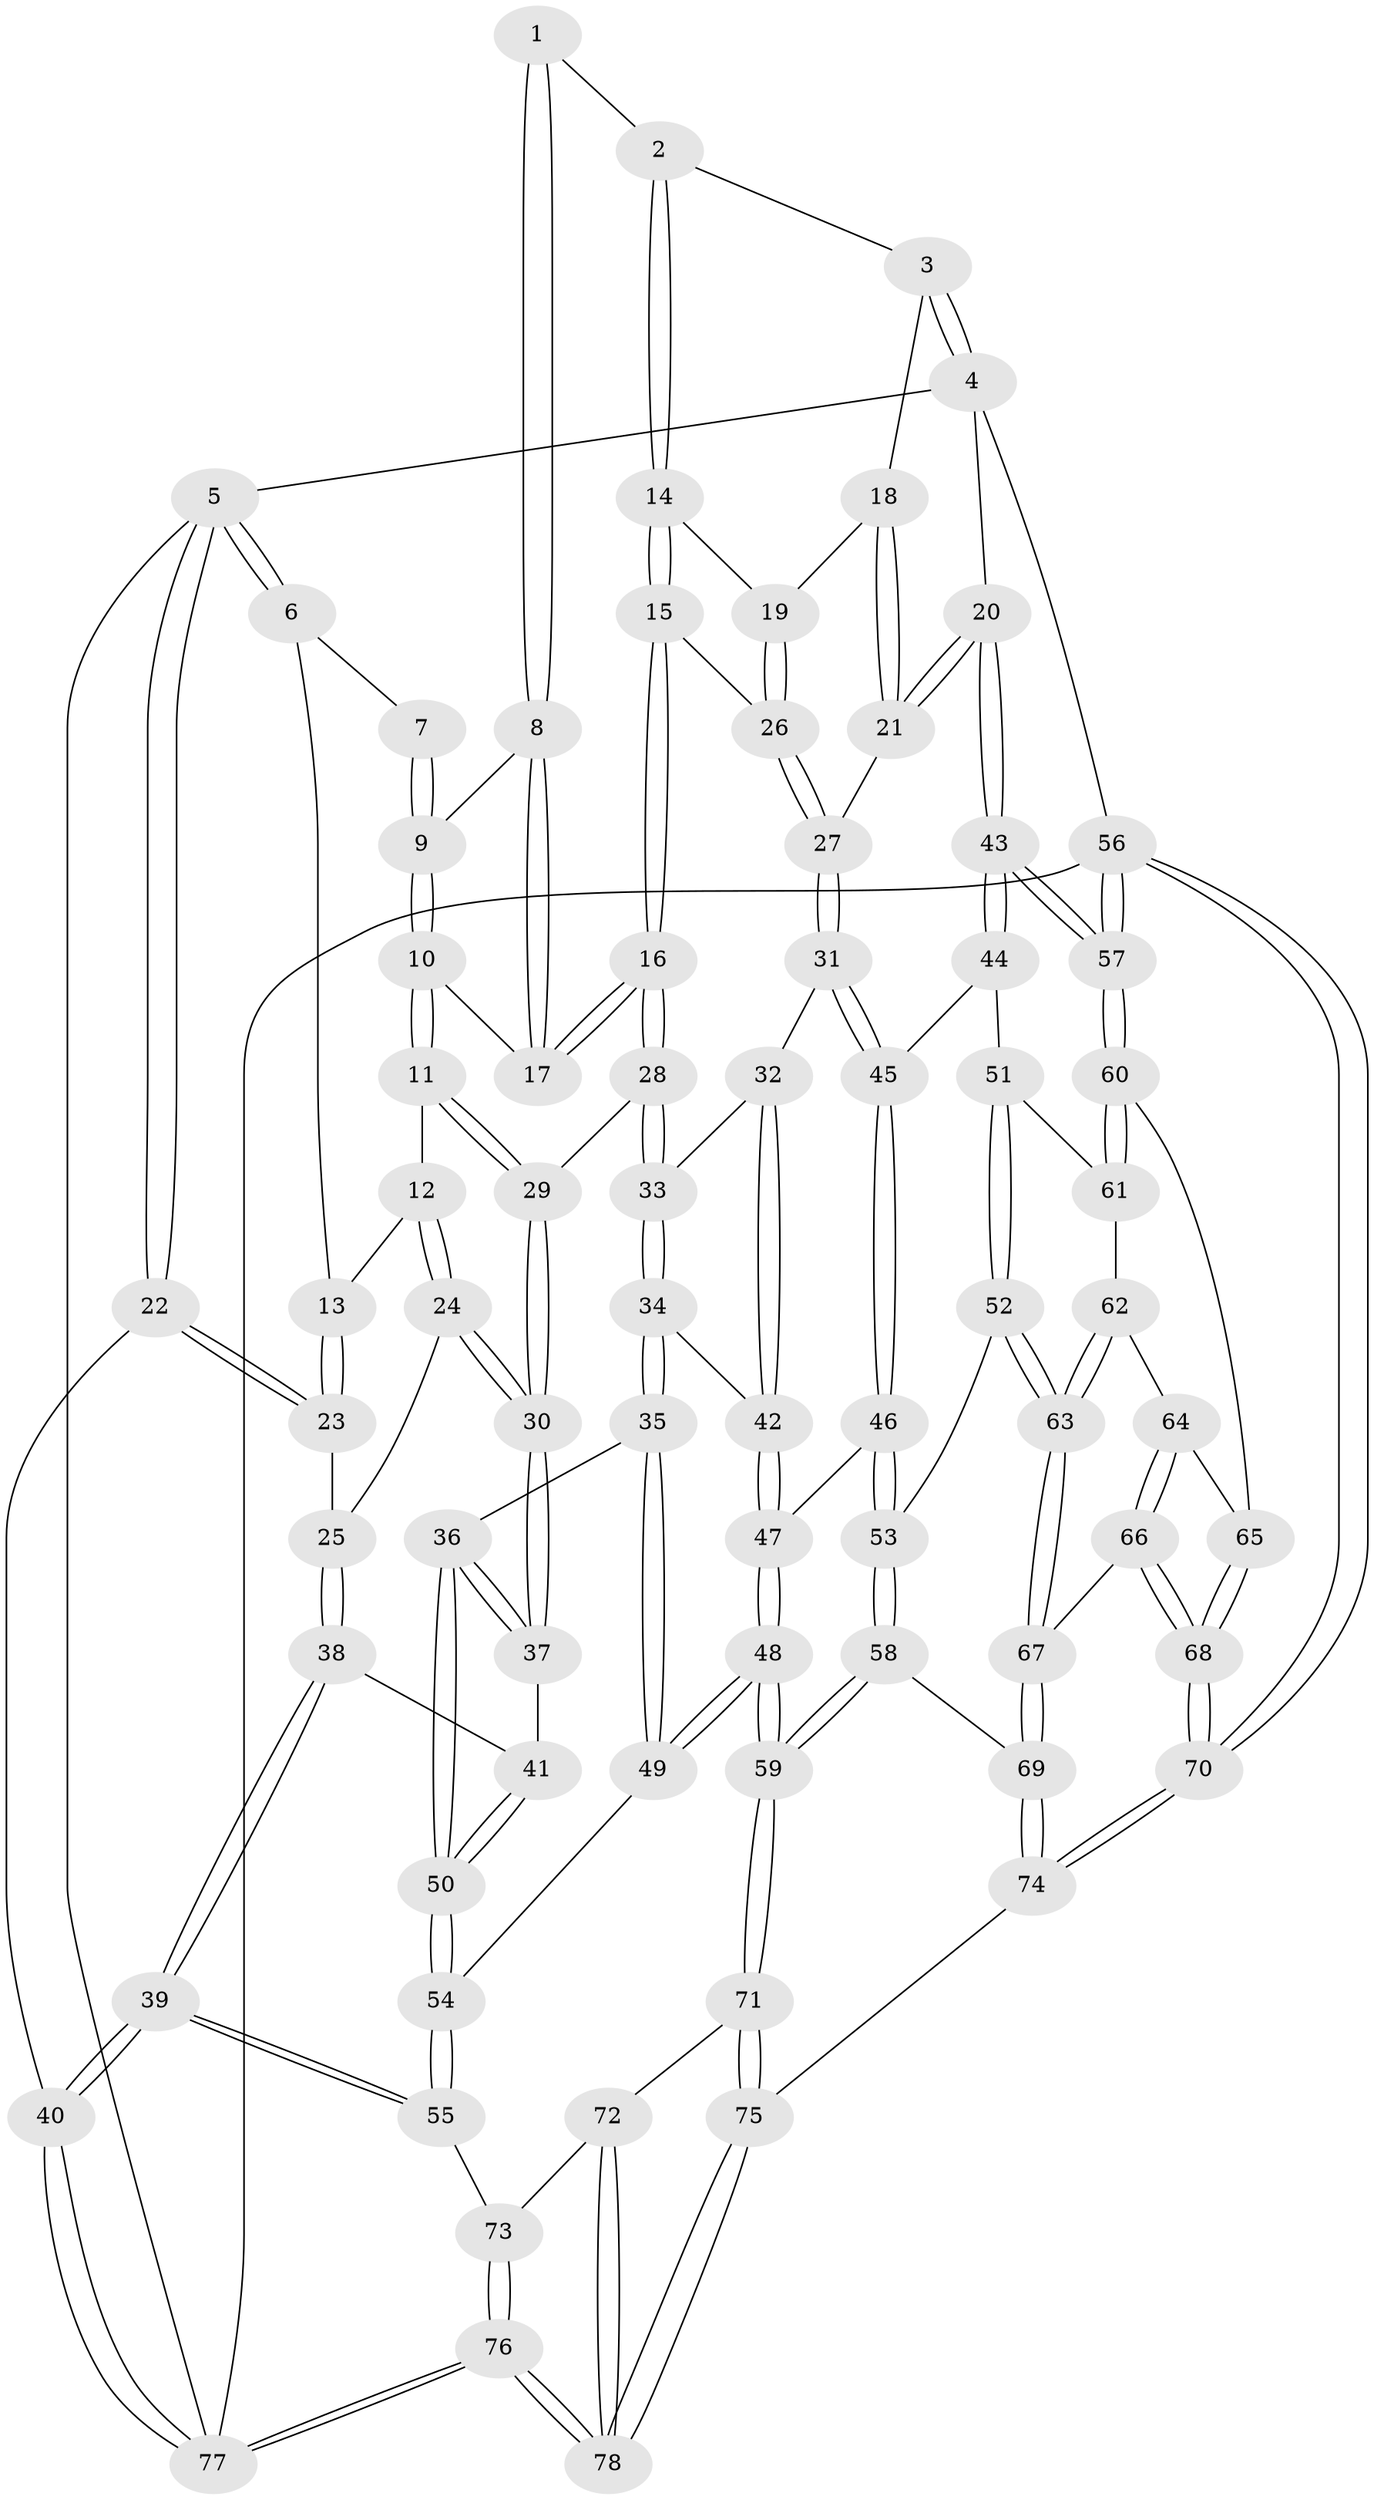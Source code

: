 // coarse degree distribution, {3: 0.1282051282051282, 8: 0.02564102564102564, 4: 0.3076923076923077, 6: 0.07692307692307693, 5: 0.41025641025641024, 2: 0.02564102564102564, 7: 0.02564102564102564}
// Generated by graph-tools (version 1.1) at 2025/21/03/04/25 18:21:34]
// undirected, 78 vertices, 192 edges
graph export_dot {
graph [start="1"]
  node [color=gray90,style=filled];
  1 [pos="+0.4174124026116986+0"];
  2 [pos="+0.6180729846130725+0"];
  3 [pos="+1+0"];
  4 [pos="+1+0"];
  5 [pos="+0+0"];
  6 [pos="+0.136818512902656+0"];
  7 [pos="+0.1780689341640926+0"];
  8 [pos="+0.36922460811598373+0.06601664677319886"];
  9 [pos="+0.25881226117575445+0.042437007903381424"];
  10 [pos="+0.22031625401730062+0.15375990381012822"];
  11 [pos="+0.2183435973168963+0.1564860489259923"];
  12 [pos="+0.1161328519901382+0.11171703967643219"];
  13 [pos="+0.10514137041667193+0.10532901824001169"];
  14 [pos="+0.630454192250192+0"];
  15 [pos="+0.5012388136502446+0.18030017963992925"];
  16 [pos="+0.4765844162062682+0.20888249479668003"];
  17 [pos="+0.3717331296040923+0.0765880388502496"];
  18 [pos="+0.8926557351528761+0.0652396431598197"];
  19 [pos="+0.7628811331364803+0.11186199321808109"];
  20 [pos="+1+0.17630463858439674"];
  21 [pos="+0.9927810636972295+0.1910976050107371"];
  22 [pos="+0+0.19984944823315792"];
  23 [pos="+0+0.2004556376879048"];
  24 [pos="+0.11683105545363287+0.3177307334597868"];
  25 [pos="+0.0998685761845491+0.32047731740909047"];
  26 [pos="+0.7701814338298216+0.20221781225565094"];
  27 [pos="+0.8033040277422412+0.30198346432500833"];
  28 [pos="+0.4674907138967756+0.241722943658056"];
  29 [pos="+0.26836969281176687+0.27076791489611735"];
  30 [pos="+0.23825501096341492+0.31385286552196706"];
  31 [pos="+0.8012419714367995+0.30996735573811124"];
  32 [pos="+0.6125284291690781+0.32945212811417107"];
  33 [pos="+0.49039314581951093+0.2813662540901786"];
  34 [pos="+0.4632816536227627+0.4035560993798148"];
  35 [pos="+0.4374012743645845+0.4896559905347823"];
  36 [pos="+0.27806692780244047+0.4473494975023444"];
  37 [pos="+0.24088147291682363+0.3346380150453672"];
  38 [pos="+0.04355713267279561+0.4714619730347733"];
  39 [pos="+0+0.6234622990819181"];
  40 [pos="+0+0.6254132874981579"];
  41 [pos="+0.11530277169130679+0.4727825466473849"];
  42 [pos="+0.613742360154176+0.4540331311008275"];
  43 [pos="+1+0.48628403663751046"];
  44 [pos="+0.9384672021259647+0.42160423873689223"];
  45 [pos="+0.8248098822501524+0.3732418852532918"];
  46 [pos="+0.7706702749113211+0.49122699338648745"];
  47 [pos="+0.618365547896139+0.4865348738864958"];
  48 [pos="+0.5033295100570813+0.6000825829100436"];
  49 [pos="+0.47138994978859705+0.5695143095370547"];
  50 [pos="+0.22756110609833574+0.5248116806402352"];
  51 [pos="+0.8935285324230184+0.5941908967953111"];
  52 [pos="+0.8063733360517029+0.6089955340238162"];
  53 [pos="+0.7791691655980169+0.5997573830932591"];
  54 [pos="+0.22138276894778885+0.6298455292741508"];
  55 [pos="+0.17611771076976035+0.7060889257931044"];
  56 [pos="+1+1"];
  57 [pos="+1+0.5186451368302679"];
  58 [pos="+0.6607768934843767+0.710545565032641"];
  59 [pos="+0.5564823528313309+0.7467860643485078"];
  60 [pos="+1+0.5663268048175306"];
  61 [pos="+0.9004471192861586+0.5954171136204144"];
  62 [pos="+0.9323717536829257+0.6606447104895032"];
  63 [pos="+0.8850135548672319+0.7139722443475401"];
  64 [pos="+0.981988028150262+0.6652216229472813"];
  65 [pos="+0.9831016637350641+0.6650469692471288"];
  66 [pos="+0.8985421228520512+0.7278222648020792"];
  67 [pos="+0.8880827008842276+0.7233630414245008"];
  68 [pos="+0.9617560758111873+0.7703103076144464"];
  69 [pos="+0.8211943873769251+0.7946066915743873"];
  70 [pos="+1+1"];
  71 [pos="+0.5429220439819172+0.7784435143914008"];
  72 [pos="+0.41203729539398704+0.7902382957362935"];
  73 [pos="+0.20295235102342044+0.7495696521184602"];
  74 [pos="+0.9884708814757177+1"];
  75 [pos="+0.6125213088700598+1"];
  76 [pos="+0.10429714302184502+1"];
  77 [pos="+0+1"];
  78 [pos="+0.10943720805029993+1"];
  1 -- 2;
  1 -- 8;
  1 -- 8;
  2 -- 3;
  2 -- 14;
  2 -- 14;
  3 -- 4;
  3 -- 4;
  3 -- 18;
  4 -- 5;
  4 -- 20;
  4 -- 56;
  5 -- 6;
  5 -- 6;
  5 -- 22;
  5 -- 22;
  5 -- 77;
  6 -- 7;
  6 -- 13;
  7 -- 9;
  7 -- 9;
  8 -- 9;
  8 -- 17;
  8 -- 17;
  9 -- 10;
  9 -- 10;
  10 -- 11;
  10 -- 11;
  10 -- 17;
  11 -- 12;
  11 -- 29;
  11 -- 29;
  12 -- 13;
  12 -- 24;
  12 -- 24;
  13 -- 23;
  13 -- 23;
  14 -- 15;
  14 -- 15;
  14 -- 19;
  15 -- 16;
  15 -- 16;
  15 -- 26;
  16 -- 17;
  16 -- 17;
  16 -- 28;
  16 -- 28;
  18 -- 19;
  18 -- 21;
  18 -- 21;
  19 -- 26;
  19 -- 26;
  20 -- 21;
  20 -- 21;
  20 -- 43;
  20 -- 43;
  21 -- 27;
  22 -- 23;
  22 -- 23;
  22 -- 40;
  23 -- 25;
  24 -- 25;
  24 -- 30;
  24 -- 30;
  25 -- 38;
  25 -- 38;
  26 -- 27;
  26 -- 27;
  27 -- 31;
  27 -- 31;
  28 -- 29;
  28 -- 33;
  28 -- 33;
  29 -- 30;
  29 -- 30;
  30 -- 37;
  30 -- 37;
  31 -- 32;
  31 -- 45;
  31 -- 45;
  32 -- 33;
  32 -- 42;
  32 -- 42;
  33 -- 34;
  33 -- 34;
  34 -- 35;
  34 -- 35;
  34 -- 42;
  35 -- 36;
  35 -- 49;
  35 -- 49;
  36 -- 37;
  36 -- 37;
  36 -- 50;
  36 -- 50;
  37 -- 41;
  38 -- 39;
  38 -- 39;
  38 -- 41;
  39 -- 40;
  39 -- 40;
  39 -- 55;
  39 -- 55;
  40 -- 77;
  40 -- 77;
  41 -- 50;
  41 -- 50;
  42 -- 47;
  42 -- 47;
  43 -- 44;
  43 -- 44;
  43 -- 57;
  43 -- 57;
  44 -- 45;
  44 -- 51;
  45 -- 46;
  45 -- 46;
  46 -- 47;
  46 -- 53;
  46 -- 53;
  47 -- 48;
  47 -- 48;
  48 -- 49;
  48 -- 49;
  48 -- 59;
  48 -- 59;
  49 -- 54;
  50 -- 54;
  50 -- 54;
  51 -- 52;
  51 -- 52;
  51 -- 61;
  52 -- 53;
  52 -- 63;
  52 -- 63;
  53 -- 58;
  53 -- 58;
  54 -- 55;
  54 -- 55;
  55 -- 73;
  56 -- 57;
  56 -- 57;
  56 -- 70;
  56 -- 70;
  56 -- 77;
  57 -- 60;
  57 -- 60;
  58 -- 59;
  58 -- 59;
  58 -- 69;
  59 -- 71;
  59 -- 71;
  60 -- 61;
  60 -- 61;
  60 -- 65;
  61 -- 62;
  62 -- 63;
  62 -- 63;
  62 -- 64;
  63 -- 67;
  63 -- 67;
  64 -- 65;
  64 -- 66;
  64 -- 66;
  65 -- 68;
  65 -- 68;
  66 -- 67;
  66 -- 68;
  66 -- 68;
  67 -- 69;
  67 -- 69;
  68 -- 70;
  68 -- 70;
  69 -- 74;
  69 -- 74;
  70 -- 74;
  70 -- 74;
  71 -- 72;
  71 -- 75;
  71 -- 75;
  72 -- 73;
  72 -- 78;
  72 -- 78;
  73 -- 76;
  73 -- 76;
  74 -- 75;
  75 -- 78;
  75 -- 78;
  76 -- 77;
  76 -- 77;
  76 -- 78;
  76 -- 78;
}
